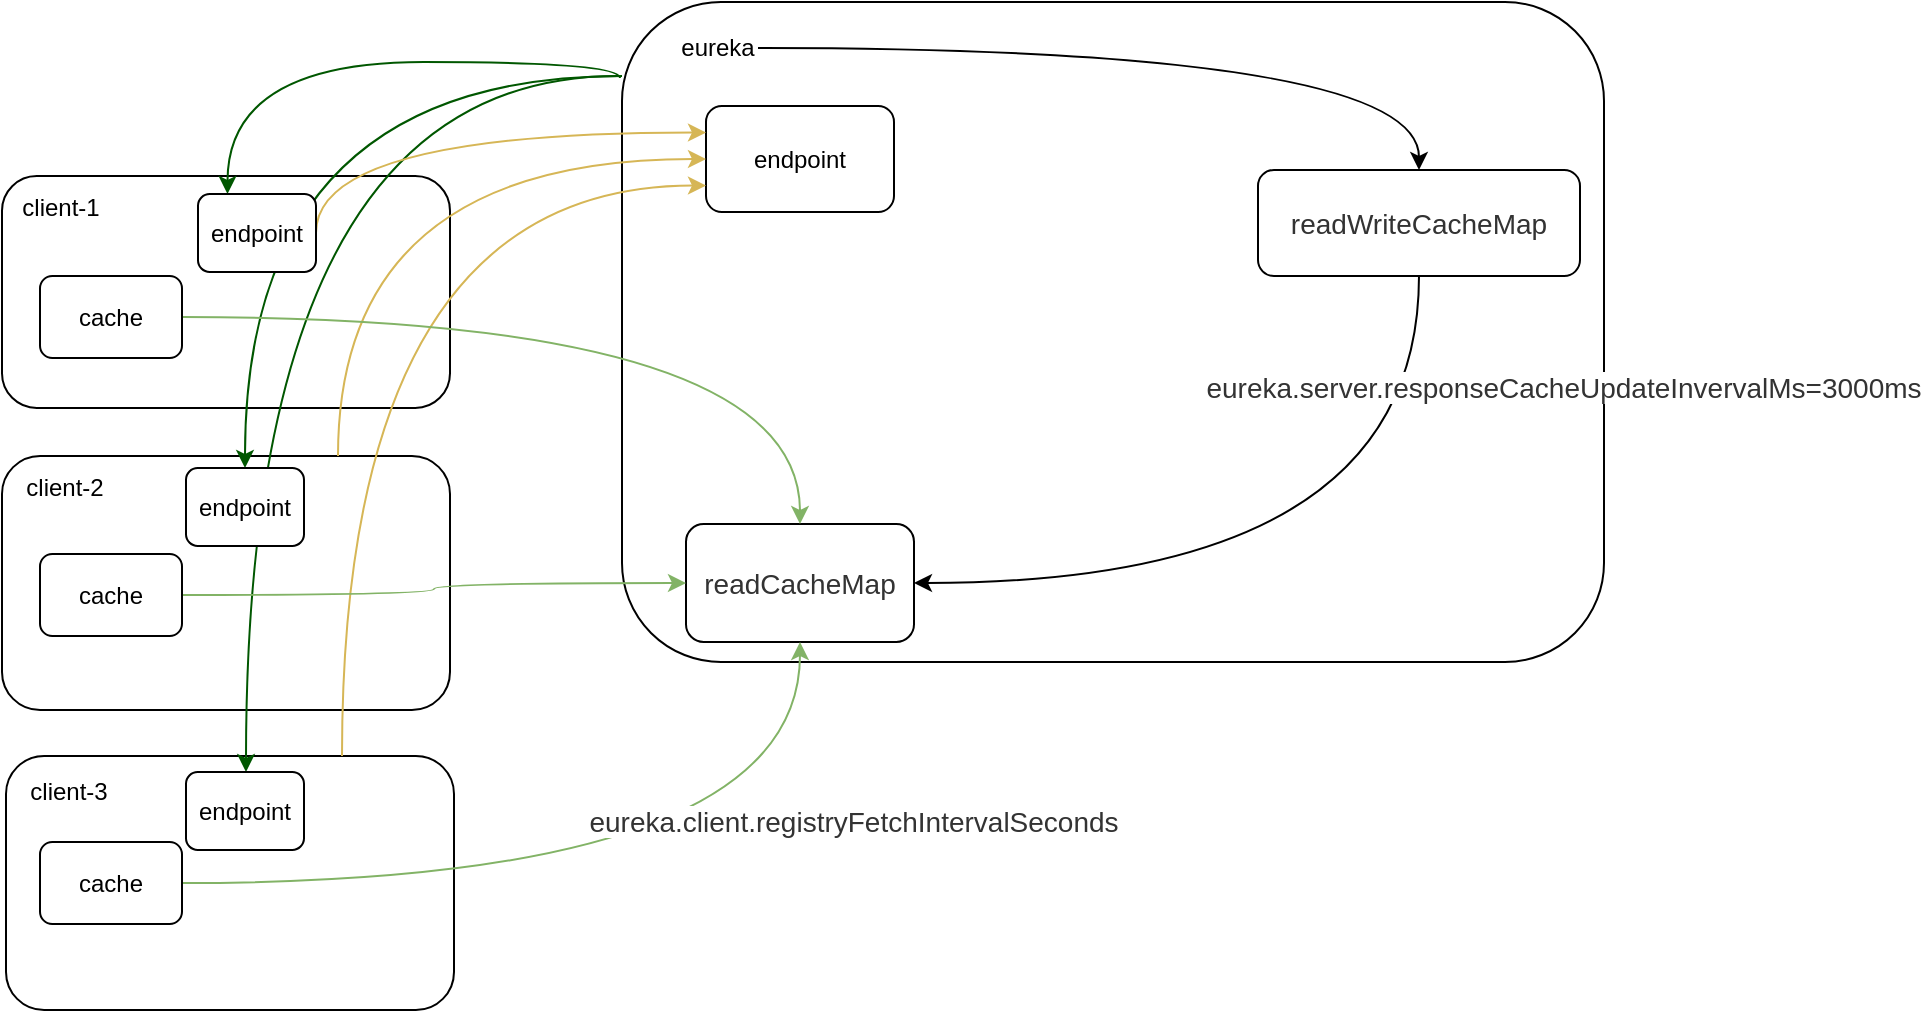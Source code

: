 <mxfile version="14.0.3" type="github">
  <diagram id="6a731a19-8d31-9384-78a2-239565b7b9f0" name="Page-1">
    <mxGraphModel dx="2066" dy="622" grid="0" gridSize="10" guides="1" tooltips="1" connect="1" arrows="1" fold="1" page="1" pageScale="1" pageWidth="1169" pageHeight="827" background="#ffffff" math="0" shadow="0">
      <root>
        <mxCell id="0" />
        <mxCell id="1" parent="0" />
        <mxCell id="buNckSWj5emS7Kjxxqf6-1" value="" style="rounded=1;whiteSpace=wrap;html=1;" parent="1" vertex="1">
          <mxGeometry x="-24" y="208" width="224" height="116" as="geometry" />
        </mxCell>
        <mxCell id="buNckSWj5emS7Kjxxqf6-2" value="" style="rounded=1;whiteSpace=wrap;html=1;" parent="1" vertex="1">
          <mxGeometry x="-24" y="348" width="224" height="127" as="geometry" />
        </mxCell>
        <mxCell id="buNckSWj5emS7Kjxxqf6-3" value="" style="rounded=1;whiteSpace=wrap;html=1;" parent="1" vertex="1">
          <mxGeometry x="-22" y="498" width="224" height="127" as="geometry" />
        </mxCell>
        <mxCell id="buNckSWj5emS7Kjxxqf6-40" style="edgeStyle=orthogonalEdgeStyle;curved=1;orthogonalLoop=1;jettySize=auto;html=1;entryX=0.25;entryY=0;entryDx=0;entryDy=0;shadow=0;fillColor=#008a00;strokeColor=#005700;" parent="1" target="buNckSWj5emS7Kjxxqf6-37" edge="1">
          <mxGeometry relative="1" as="geometry">
            <mxPoint x="285" y="159" as="sourcePoint" />
            <Array as="points">
              <mxPoint x="285" y="151" />
              <mxPoint x="89" y="151" />
            </Array>
          </mxGeometry>
        </mxCell>
        <mxCell id="buNckSWj5emS7Kjxxqf6-41" style="edgeStyle=orthogonalEdgeStyle;curved=1;orthogonalLoop=1;jettySize=auto;html=1;entryX=0.5;entryY=0;entryDx=0;entryDy=0;shadow=0;fillColor=#008a00;strokeColor=#005700;exitX=0;exitY=0.112;exitDx=0;exitDy=0;exitPerimeter=0;" parent="1" source="buNckSWj5emS7Kjxxqf6-4" target="buNckSWj5emS7Kjxxqf6-38" edge="1">
          <mxGeometry relative="1" as="geometry">
            <mxPoint x="286" y="147" as="sourcePoint" />
          </mxGeometry>
        </mxCell>
        <mxCell id="buNckSWj5emS7Kjxxqf6-42" style="edgeStyle=orthogonalEdgeStyle;curved=1;orthogonalLoop=1;jettySize=auto;html=1;exitX=-0.004;exitY=0.112;exitDx=0;exitDy=0;shadow=0;exitPerimeter=0;fillColor=#008a00;strokeColor=#005700;" parent="1" source="buNckSWj5emS7Kjxxqf6-4" target="buNckSWj5emS7Kjxxqf6-39" edge="1">
          <mxGeometry relative="1" as="geometry">
            <Array as="points">
              <mxPoint x="98" y="158" />
            </Array>
          </mxGeometry>
        </mxCell>
        <mxCell id="buNckSWj5emS7Kjxxqf6-4" value="" style="rounded=1;whiteSpace=wrap;html=1;" parent="1" vertex="1">
          <mxGeometry x="286" y="121" width="491" height="330" as="geometry" />
        </mxCell>
        <mxCell id="buNckSWj5emS7Kjxxqf6-14" style="edgeStyle=orthogonalEdgeStyle;curved=1;orthogonalLoop=1;jettySize=auto;html=1;exitX=1;exitY=0.5;exitDx=0;exitDy=0;entryX=0.5;entryY=0;entryDx=0;entryDy=0;shadow=0;" parent="1" source="buNckSWj5emS7Kjxxqf6-5" target="buNckSWj5emS7Kjxxqf6-9" edge="1">
          <mxGeometry relative="1" as="geometry" />
        </mxCell>
        <mxCell id="buNckSWj5emS7Kjxxqf6-5" value="eureka" style="text;html=1;strokeColor=none;fillColor=none;align=center;verticalAlign=middle;whiteSpace=wrap;rounded=0;" parent="1" vertex="1">
          <mxGeometry x="314" y="134" width="40" height="20" as="geometry" />
        </mxCell>
        <mxCell id="buNckSWj5emS7Kjxxqf6-8" value="&lt;div style=&quot;text-align: left ; line-height: 1.75 ; font-size: 14px&quot;&gt;&lt;span style=&quot;font-family: &amp;#34;arial&amp;#34; ; color: rgb(51 , 51 , 51) ; background-color: rgb(255 , 255 , 255)&quot;&gt;readCacheMap&lt;/span&gt;&lt;/div&gt;" style="rounded=1;whiteSpace=wrap;html=1;" parent="1" vertex="1">
          <mxGeometry x="318" y="382" width="114" height="59" as="geometry" />
        </mxCell>
        <mxCell id="buNckSWj5emS7Kjxxqf6-15" style="edgeStyle=orthogonalEdgeStyle;curved=1;orthogonalLoop=1;jettySize=auto;html=1;exitX=0.5;exitY=1;exitDx=0;exitDy=0;entryX=1;entryY=0.5;entryDx=0;entryDy=0;shadow=0;" parent="1" source="buNckSWj5emS7Kjxxqf6-9" target="buNckSWj5emS7Kjxxqf6-8" edge="1">
          <mxGeometry relative="1" as="geometry" />
        </mxCell>
        <mxCell id="buNckSWj5emS7Kjxxqf6-9" value="&lt;div style=&quot;text-align: left ; line-height: 1.75 ; font-size: 14px&quot;&gt;&lt;span style=&quot;font-family: &amp;#34;arial&amp;#34; ; color: rgb(51 , 51 , 51) ; background-color: rgb(255 , 255 , 255)&quot;&gt;readWriteCacheMap&lt;/span&gt;&lt;/div&gt;" style="rounded=1;whiteSpace=wrap;html=1;" parent="1" vertex="1">
          <mxGeometry x="604" y="205" width="161" height="53" as="geometry" />
        </mxCell>
        <mxCell id="buNckSWj5emS7Kjxxqf6-16" value="&lt;div style=&quot;text-align: left ; line-height: 1.75 ; font-size: 14px&quot;&gt;&lt;span style=&quot;font-family: &amp;#34;arial&amp;#34; ; color: rgb(51 , 51 , 51) ; background-color: rgb(255 , 255 , 255)&quot;&gt;eureka.server.responseCacheUpdateInvervalMs=3000ms&lt;/span&gt;&lt;/div&gt;" style="text;html=1;strokeColor=none;fillColor=none;align=center;verticalAlign=middle;whiteSpace=wrap;rounded=0;" parent="1" vertex="1">
          <mxGeometry x="737" y="304" width="40" height="20" as="geometry" />
        </mxCell>
        <mxCell id="buNckSWj5emS7Kjxxqf6-18" value="endpoint" style="rounded=1;whiteSpace=wrap;html=1;" parent="1" vertex="1">
          <mxGeometry x="328" y="173" width="94" height="53" as="geometry" />
        </mxCell>
        <mxCell id="buNckSWj5emS7Kjxxqf6-21" style="edgeStyle=orthogonalEdgeStyle;curved=1;orthogonalLoop=1;jettySize=auto;html=1;exitX=0.75;exitY=0;exitDx=0;exitDy=0;entryX=0;entryY=0.75;entryDx=0;entryDy=0;shadow=0;fillColor=#fff2cc;strokeColor=#d6b656;" parent="1" source="buNckSWj5emS7Kjxxqf6-3" target="buNckSWj5emS7Kjxxqf6-18" edge="1">
          <mxGeometry relative="1" as="geometry" />
        </mxCell>
        <mxCell id="buNckSWj5emS7Kjxxqf6-20" style="edgeStyle=orthogonalEdgeStyle;curved=1;orthogonalLoop=1;jettySize=auto;html=1;exitX=0.75;exitY=0;exitDx=0;exitDy=0;entryX=0;entryY=0.5;entryDx=0;entryDy=0;shadow=0;fillColor=#fff2cc;strokeColor=#d6b656;" parent="1" source="buNckSWj5emS7Kjxxqf6-2" target="buNckSWj5emS7Kjxxqf6-18" edge="1">
          <mxGeometry relative="1" as="geometry" />
        </mxCell>
        <mxCell id="buNckSWj5emS7Kjxxqf6-19" style="edgeStyle=orthogonalEdgeStyle;curved=1;orthogonalLoop=1;jettySize=auto;html=1;exitX=1;exitY=0.5;exitDx=0;exitDy=0;entryX=0;entryY=0.25;entryDx=0;entryDy=0;shadow=0;fillColor=#fff2cc;strokeColor=#d6b656;" parent="1" source="buNckSWj5emS7Kjxxqf6-37" target="buNckSWj5emS7Kjxxqf6-18" edge="1">
          <mxGeometry relative="1" as="geometry">
            <Array as="points">
              <mxPoint x="133" y="186" />
            </Array>
          </mxGeometry>
        </mxCell>
        <mxCell id="buNckSWj5emS7Kjxxqf6-22" value="client-2" style="text;html=1;strokeColor=none;fillColor=none;align=center;verticalAlign=middle;whiteSpace=wrap;rounded=0;" parent="1" vertex="1">
          <mxGeometry x="-18" y="354" width="51" height="20" as="geometry" />
        </mxCell>
        <mxCell id="buNckSWj5emS7Kjxxqf6-23" value="client-1" style="text;html=1;strokeColor=none;fillColor=none;align=center;verticalAlign=middle;whiteSpace=wrap;rounded=0;" parent="1" vertex="1">
          <mxGeometry x="-20" y="214" width="51" height="20" as="geometry" />
        </mxCell>
        <mxCell id="buNckSWj5emS7Kjxxqf6-24" value="client-3" style="text;html=1;strokeColor=none;fillColor=none;align=center;verticalAlign=middle;whiteSpace=wrap;rounded=0;" parent="1" vertex="1">
          <mxGeometry x="-16" y="506" width="51" height="20" as="geometry" />
        </mxCell>
        <mxCell id="buNckSWj5emS7Kjxxqf6-34" style="edgeStyle=orthogonalEdgeStyle;curved=1;orthogonalLoop=1;jettySize=auto;html=1;exitX=1;exitY=0.5;exitDx=0;exitDy=0;entryX=0;entryY=0.5;entryDx=0;entryDy=0;shadow=0;fillColor=#d5e8d4;strokeColor=#82b366;" parent="1" source="buNckSWj5emS7Kjxxqf6-25" target="buNckSWj5emS7Kjxxqf6-8" edge="1">
          <mxGeometry relative="1" as="geometry" />
        </mxCell>
        <mxCell id="buNckSWj5emS7Kjxxqf6-25" value="cache" style="rounded=1;whiteSpace=wrap;html=1;" parent="1" vertex="1">
          <mxGeometry x="-5" y="397" width="71" height="41" as="geometry" />
        </mxCell>
        <mxCell id="buNckSWj5emS7Kjxxqf6-32" style="edgeStyle=orthogonalEdgeStyle;curved=1;orthogonalLoop=1;jettySize=auto;html=1;exitX=1;exitY=0.5;exitDx=0;exitDy=0;shadow=0;fillColor=#d5e8d4;strokeColor=#82b366;" parent="1" source="buNckSWj5emS7Kjxxqf6-26" target="buNckSWj5emS7Kjxxqf6-8" edge="1">
          <mxGeometry relative="1" as="geometry" />
        </mxCell>
        <mxCell id="buNckSWj5emS7Kjxxqf6-26" value="cache" style="rounded=1;whiteSpace=wrap;html=1;" parent="1" vertex="1">
          <mxGeometry x="-5" y="541" width="71" height="41" as="geometry" />
        </mxCell>
        <mxCell id="buNckSWj5emS7Kjxxqf6-33" style="edgeStyle=orthogonalEdgeStyle;curved=1;orthogonalLoop=1;jettySize=auto;html=1;exitX=1;exitY=0.5;exitDx=0;exitDy=0;entryX=0.5;entryY=0;entryDx=0;entryDy=0;shadow=0;fillColor=#d5e8d4;strokeColor=#82b366;" parent="1" source="buNckSWj5emS7Kjxxqf6-27" target="buNckSWj5emS7Kjxxqf6-8" edge="1">
          <mxGeometry relative="1" as="geometry" />
        </mxCell>
        <mxCell id="buNckSWj5emS7Kjxxqf6-27" value="cache" style="rounded=1;whiteSpace=wrap;html=1;" parent="1" vertex="1">
          <mxGeometry x="-5" y="258" width="71" height="41" as="geometry" />
        </mxCell>
        <mxCell id="buNckSWj5emS7Kjxxqf6-35" value="&lt;div style=&quot;text-align: left ; line-height: 1.75 ; font-size: 14px&quot;&gt;&lt;span style=&quot;font-family: &amp;#34;arial&amp;#34; ; color: rgb(51 , 51 , 51) ; background-color: rgb(255 , 255 , 255)&quot;&gt;eureka.client.registryFetchIntervalSeconds&lt;/span&gt;&lt;/div&gt;" style="text;html=1;strokeColor=none;fillColor=none;align=center;verticalAlign=middle;whiteSpace=wrap;rounded=0;" parent="1" vertex="1">
          <mxGeometry x="382" y="521" width="40" height="20" as="geometry" />
        </mxCell>
        <mxCell id="buNckSWj5emS7Kjxxqf6-37" value="endpoint" style="rounded=1;whiteSpace=wrap;html=1;" parent="1" vertex="1">
          <mxGeometry x="74" y="217" width="59" height="39" as="geometry" />
        </mxCell>
        <mxCell id="buNckSWj5emS7Kjxxqf6-38" value="endpoint" style="rounded=1;whiteSpace=wrap;html=1;" parent="1" vertex="1">
          <mxGeometry x="68" y="354" width="59" height="39" as="geometry" />
        </mxCell>
        <mxCell id="buNckSWj5emS7Kjxxqf6-39" value="endpoint" style="rounded=1;whiteSpace=wrap;html=1;" parent="1" vertex="1">
          <mxGeometry x="68" y="506" width="59" height="39" as="geometry" />
        </mxCell>
      </root>
    </mxGraphModel>
  </diagram>
</mxfile>
